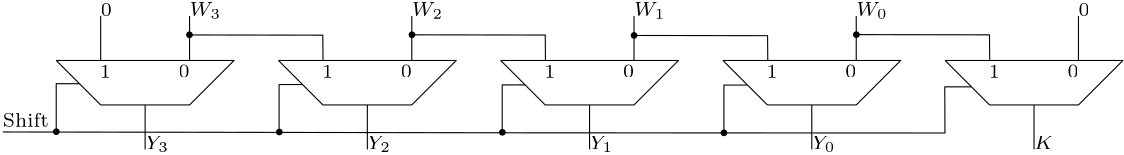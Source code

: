 <?xml version="1.0"?>
<!DOCTYPE ipe SYSTEM "ipe.dtd">
<ipe version="70218" creator="Ipe 7.2.28">
<info created="D:20241202211803" modified="D:20241202212221"/>
<ipestyle name="basic">
<symbol name="arrow/arc(spx)">
<path stroke="sym-stroke" fill="sym-stroke" pen="sym-pen">
0 0 m
-1 0.333 l
-1 -0.333 l
h
</path>
</symbol>
<symbol name="arrow/farc(spx)">
<path stroke="sym-stroke" fill="white" pen="sym-pen">
0 0 m
-1 0.333 l
-1 -0.333 l
h
</path>
</symbol>
<symbol name="arrow/ptarc(spx)">
<path stroke="sym-stroke" fill="sym-stroke" pen="sym-pen">
0 0 m
-1 0.333 l
-0.8 0 l
-1 -0.333 l
h
</path>
</symbol>
<symbol name="arrow/fptarc(spx)">
<path stroke="sym-stroke" fill="white" pen="sym-pen">
0 0 m
-1 0.333 l
-0.8 0 l
-1 -0.333 l
h
</path>
</symbol>
<symbol name="mark/circle(sx)" transformations="translations">
<path fill="sym-stroke">
0.6 0 0 0.6 0 0 e
0.4 0 0 0.4 0 0 e
</path>
</symbol>
<symbol name="mark/disk(sx)" transformations="translations">
<path fill="sym-stroke">
0.6 0 0 0.6 0 0 e
</path>
</symbol>
<symbol name="mark/fdisk(sfx)" transformations="translations">
<group>
<path fill="sym-fill">
0.5 0 0 0.5 0 0 e
</path>
<path fill="sym-stroke" fillrule="eofill">
0.6 0 0 0.6 0 0 e
0.4 0 0 0.4 0 0 e
</path>
</group>
</symbol>
<symbol name="mark/box(sx)" transformations="translations">
<path fill="sym-stroke" fillrule="eofill">
-0.6 -0.6 m
0.6 -0.6 l
0.6 0.6 l
-0.6 0.6 l
h
-0.4 -0.4 m
0.4 -0.4 l
0.4 0.4 l
-0.4 0.4 l
h
</path>
</symbol>
<symbol name="mark/square(sx)" transformations="translations">
<path fill="sym-stroke">
-0.6 -0.6 m
0.6 -0.6 l
0.6 0.6 l
-0.6 0.6 l
h
</path>
</symbol>
<symbol name="mark/fsquare(sfx)" transformations="translations">
<group>
<path fill="sym-fill">
-0.5 -0.5 m
0.5 -0.5 l
0.5 0.5 l
-0.5 0.5 l
h
</path>
<path fill="sym-stroke" fillrule="eofill">
-0.6 -0.6 m
0.6 -0.6 l
0.6 0.6 l
-0.6 0.6 l
h
-0.4 -0.4 m
0.4 -0.4 l
0.4 0.4 l
-0.4 0.4 l
h
</path>
</group>
</symbol>
<symbol name="mark/cross(sx)" transformations="translations">
<group>
<path fill="sym-stroke">
-0.43 -0.57 m
0.57 0.43 l
0.43 0.57 l
-0.57 -0.43 l
h
</path>
<path fill="sym-stroke">
-0.43 0.57 m
0.57 -0.43 l
0.43 -0.57 l
-0.57 0.43 l
h
</path>
</group>
</symbol>
<symbol name="arrow/fnormal(spx)">
<path stroke="sym-stroke" fill="white" pen="sym-pen">
0 0 m
-1 0.333 l
-1 -0.333 l
h
</path>
</symbol>
<symbol name="arrow/pointed(spx)">
<path stroke="sym-stroke" fill="sym-stroke" pen="sym-pen">
0 0 m
-1 0.333 l
-0.8 0 l
-1 -0.333 l
h
</path>
</symbol>
<symbol name="arrow/fpointed(spx)">
<path stroke="sym-stroke" fill="white" pen="sym-pen">
0 0 m
-1 0.333 l
-0.8 0 l
-1 -0.333 l
h
</path>
</symbol>
<symbol name="arrow/linear(spx)">
<path stroke="sym-stroke" pen="sym-pen">
-1 0.333 m
0 0 l
-1 -0.333 l
</path>
</symbol>
<symbol name="arrow/fdouble(spx)">
<path stroke="sym-stroke" fill="white" pen="sym-pen">
0 0 m
-1 0.333 l
-1 -0.333 l
h
-1 0 m
-2 0.333 l
-2 -0.333 l
h
</path>
</symbol>
<symbol name="arrow/double(spx)">
<path stroke="sym-stroke" fill="sym-stroke" pen="sym-pen">
0 0 m
-1 0.333 l
-1 -0.333 l
h
-1 0 m
-2 0.333 l
-2 -0.333 l
h
</path>
</symbol>
<symbol name="arrow/mid-normal(spx)">
<path stroke="sym-stroke" fill="sym-stroke" pen="sym-pen">
0.5 0 m
-0.5 0.333 l
-0.5 -0.333 l
h
</path>
</symbol>
<symbol name="arrow/mid-fnormal(spx)">
<path stroke="sym-stroke" fill="white" pen="sym-pen">
0.5 0 m
-0.5 0.333 l
-0.5 -0.333 l
h
</path>
</symbol>
<symbol name="arrow/mid-pointed(spx)">
<path stroke="sym-stroke" fill="sym-stroke" pen="sym-pen">
0.5 0 m
-0.5 0.333 l
-0.3 0 l
-0.5 -0.333 l
h
</path>
</symbol>
<symbol name="arrow/mid-fpointed(spx)">
<path stroke="sym-stroke" fill="white" pen="sym-pen">
0.5 0 m
-0.5 0.333 l
-0.3 0 l
-0.5 -0.333 l
h
</path>
</symbol>
<symbol name="arrow/mid-double(spx)">
<path stroke="sym-stroke" fill="sym-stroke" pen="sym-pen">
1 0 m
0 0.333 l
0 -0.333 l
h
0 0 m
-1 0.333 l
-1 -0.333 l
h
</path>
</symbol>
<symbol name="arrow/mid-fdouble(spx)">
<path stroke="sym-stroke" fill="white" pen="sym-pen">
1 0 m
0 0.333 l
0 -0.333 l
h
0 0 m
-1 0.333 l
-1 -0.333 l
h
</path>
</symbol>
<anglesize name="22.5 deg" value="22.5"/>
<anglesize name="30 deg" value="30"/>
<anglesize name="45 deg" value="45"/>
<anglesize name="60 deg" value="60"/>
<anglesize name="90 deg" value="90"/>
<arrowsize name="large" value="10"/>
<arrowsize name="small" value="5"/>
<arrowsize name="tiny" value="3"/>
<color name="blue" value="0 0 1"/>
<color name="brown" value="0.647 0.165 0.165"/>
<color name="darkblue" value="0 0 0.545"/>
<color name="darkcyan" value="0 0.545 0.545"/>
<color name="darkgray" value="0.663"/>
<color name="darkgreen" value="0 0.392 0"/>
<color name="darkmagenta" value="0.545 0 0.545"/>
<color name="darkorange" value="1 0.549 0"/>
<color name="darkred" value="0.545 0 0"/>
<color name="gold" value="1 0.843 0"/>
<color name="gray" value="0.745"/>
<color name="green" value="0 1 0"/>
<color name="lightblue" value="0.678 0.847 0.902"/>
<color name="lightcyan" value="0.878 1 1"/>
<color name="lightgray" value="0.827"/>
<color name="lightgreen" value="0.565 0.933 0.565"/>
<color name="lightyellow" value="1 1 0.878"/>
<color name="navy" value="0 0 0.502"/>
<color name="orange" value="1 0.647 0"/>
<color name="pink" value="1 0.753 0.796"/>
<color name="purple" value="0.627 0.125 0.941"/>
<color name="red" value="1 0 0"/>
<color name="seagreen" value="0.18 0.545 0.341"/>
<color name="turquoise" value="0.251 0.878 0.816"/>
<color name="violet" value="0.933 0.51 0.933"/>
<color name="yellow" value="1 1 0"/>
<dashstyle name="dash dot dotted" value="[4 2 1 2 1 2] 0"/>
<dashstyle name="dash dotted" value="[4 2 1 2] 0"/>
<dashstyle name="dashed" value="[4] 0"/>
<dashstyle name="dotted" value="[1 3] 0"/>
<gridsize name="10 pts (~3.5 mm)" value="10"/>
<gridsize name="14 pts (~5 mm)" value="14"/>
<gridsize name="16 pts (~6 mm)" value="16"/>
<gridsize name="20 pts (~7 mm)" value="20"/>
<gridsize name="28 pts (~10 mm)" value="28"/>
<gridsize name="32 pts (~12 mm)" value="32"/>
<gridsize name="4 pts" value="4"/>
<gridsize name="56 pts (~20 mm)" value="56"/>
<gridsize name="8 pts (~3 mm)" value="8"/>
<opacity name="10%" value="0.1"/>
<opacity name="30%" value="0.3"/>
<opacity name="50%" value="0.5"/>
<opacity name="75%" value="0.75"/>
<pen name="fat" value="1.2"/>
<pen name="heavier" value="0.8"/>
<pen name="ultrafat" value="2"/>
<symbolsize name="large" value="5"/>
<symbolsize name="small" value="2"/>
<symbolsize name="tiny" value="1.1"/>
<textsize name="Huge" value="\Huge"/>
<textsize name="LARGE" value="\LARGE"/>
<textsize name="Large" value="\Large"/>
<textsize name="footnote" value="\footnotesize"/>
<textsize name="huge" value="\huge"/>
<textsize name="large" value="\large"/>
<textsize name="script" value="\scriptsize"/>
<textsize name="small" value="\small"/>
<textsize name="tiny" value="\tiny"/>
<textstyle name="center" begin="\begin{center}" end="\end{center}"/>
<textstyle name="item" begin="\begin{itemize}\item{}" end="\end{itemize}"/>
<textstyle name="itemize" begin="\begin{itemize}" end="\end{itemize}"/>
<tiling name="falling" angle="-60" step="4" width="1"/>
<tiling name="rising" angle="30" step="4" width="1"/>
</ipestyle>
<page>
<layer name="alpha"/>
<view layers="alpha" active="alpha"/>
<path layer="alpha" matrix="1 0 0 1 -80 0" stroke="black">
128 640 m
192 640 l
176 624 l
144 624 l
128 640 l
</path>
<text matrix="1 0 0 1 -79.4695 -1.6674" transformations="translations" pos="143.147 635.47" stroke="black" type="label" width="3.971" height="4.494" depth="0" valign="baseline" size="script">1</text>
<text matrix="1 0 0 1 -51.1237 -1.59131" transformations="translations" pos="143.147 635.47" stroke="black" type="label" width="3.971" height="4.494" depth="0" valign="baseline" size="script">0</text>
<path matrix="1 0 0 1 -80 0" stroke="black">
144 640 m
144 656 l
</path>
<path matrix="1 0 0 1 -80 0" stroke="black">
176 640 m
176 656 l
</path>
<path matrix="1 0 0 1 -80 0" stroke="black">
160 624 m
160 608 l
</path>
<path stroke="black">
128 640 m
192 640 l
176 624 l
144 624 l
128 640 l
</path>
<text matrix="1 0 0 1 0.530535 -1.6674" transformations="translations" pos="143.147 635.47" stroke="black" type="label" width="3.971" height="4.494" depth="0" valign="baseline" size="script">1</text>
<text matrix="1 0 0 1 28.8763 -1.59131" transformations="translations" pos="143.147 635.47" stroke="black" type="label" width="3.971" height="4.494" depth="0" valign="baseline" size="script">0</text>
<path stroke="black">
176 640 m
176 656 l
</path>
<path stroke="black">
160 624 m
160 608 l
</path>
<path matrix="1 0 0 1 80 0" stroke="black">
128 640 m
192 640 l
176 624 l
144 624 l
128 640 l
</path>
<text matrix="1 0 0 1 80.5305 -1.6674" transformations="translations" pos="143.147 635.47" stroke="black" type="label" width="3.971" height="4.494" depth="0" valign="baseline" size="script">1</text>
<text matrix="1 0 0 1 108.876 -1.59131" transformations="translations" pos="143.147 635.47" stroke="black" type="label" width="3.971" height="4.494" depth="0" valign="baseline" size="script">0</text>
<path matrix="1 0 0 1 80 0" stroke="black">
176 640 m
176 656 l
</path>
<path matrix="1 0 0 1 80 0" stroke="black">
160 624 m
160 608 l
</path>
<path matrix="1 0 0 1 160 0" stroke="black">
128 640 m
192 640 l
176 624 l
144 624 l
128 640 l
</path>
<text matrix="1 0 0 1 160.531 -1.6674" transformations="translations" pos="143.147 635.47" stroke="black" type="label" width="3.971" height="4.494" depth="0" valign="baseline" size="script">1</text>
<text matrix="1 0 0 1 188.876 -1.59131" transformations="translations" pos="143.147 635.47" stroke="black" type="label" width="3.971" height="4.494" depth="0" valign="baseline" size="script">0</text>
<path matrix="1 0 0 1 160 0" stroke="black">
176 640 m
176 656 l
</path>
<path matrix="1 0 0 1 160 0" stroke="black">
160 624 m
160 608 l
</path>
<path matrix="1 0 0 1 240 0" stroke="black">
128 640 m
192 640 l
176 624 l
144 624 l
128 640 l
</path>
<text matrix="1 0 0 1 240.531 -1.6674" transformations="translations" pos="143.147 635.47" stroke="black" type="label" width="3.971" height="4.494" depth="0" valign="baseline" size="script">1</text>
<text matrix="1 0 0 1 268.876 -1.59131" transformations="translations" pos="143.147 635.47" stroke="black" type="label" width="3.971" height="4.494" depth="0" valign="baseline" size="script">0</text>
<path matrix="1 0 0 1 240 0" stroke="black">
176 640 m
176 656 l
</path>
<path matrix="1 0 0 1 240 0" stroke="black">
160 624 m
160 608 l
</path>
<text transformations="translations" pos="64 656" stroke="black" type="label" width="3.971" height="4.494" depth="0" valign="baseline" size="script">0</text>
<text transformations="translations" pos="96 656" stroke="black" type="label" width="11.381" height="4.772" depth="0.99" valign="baseline" size="script">$W_3$</text>
<text transformations="translations" pos="176 656" stroke="black" type="label" width="11.381" height="4.772" depth="0.99" valign="baseline" size="script">$W_2$</text>
<text matrix="1 0 0 1 80 0" transformations="translations" pos="176 656" stroke="black" type="label" width="11.381" height="4.772" depth="0.99" valign="baseline" size="script" style="math">W_1</text>
<text matrix="1 0 0 1 160 0" transformations="translations" pos="176 656" stroke="black" type="label" width="11.381" height="4.772" depth="0.99" valign="baseline" size="script" style="math">W_0</text>
<text transformations="translations" pos="416 656" stroke="black" type="label" width="3.971" height="4.494" depth="0" valign="baseline" size="script">0</text>
<path stroke="black">
384.04 640.213 m
383.964 649.232 l
335.913 649.308 l
</path>
<path matrix="1 0 0 1 -79.8831 -0.303306" stroke="black">
384.04 640.213 m
383.964 649.232 l
335.913 649.308 l
</path>
<path matrix="1 0 0 1 -159.918 -0.0759337" stroke="black">
384.04 640.213 m
383.964 649.232 l
335.913 649.308 l
</path>
<path matrix="1 0 0 1 -240 -0.119666" stroke="black">
384.04 640.213 m
383.964 649.232 l
335.913 649.308 l
</path>
<use name="mark/disk(sx)" pos="95.9629 649.239" size="small" stroke="black"/>
<use name="mark/disk(sx)" pos="176.076 649.25" size="small" stroke="black"/>
<use name="mark/disk(sx)" pos="256.021 649.019" size="small" stroke="black"/>
<use name="mark/disk(sx)" pos="336.03 649.291" size="small" stroke="black"/>
<path stroke="black">
56.265 631.635 m
47.9957 631.635 l
47.9957 614.568 l
</path>
<path matrix="1 0 0 1 80.2345 -0.297776" stroke="black">
56.265 631.635 m
47.9957 631.635 l
47.9957 614.568 l
</path>
<path matrix="1 0 0 1 160.554 -0.420857" stroke="black">
56.265 631.635 m
47.9957 631.635 l
47.9957 614.568 l
</path>
<use name="mark/disk(sx)" pos="48.0111 614.362" size="small" stroke="black"/>
<use name="mark/disk(sx)" pos="128.306 614.249" size="small" stroke="black"/>
<use name="mark/disk(sx)" pos="208.607 614.136" size="small" stroke="black"/>
<text transformations="translations" pos="80 608" stroke="black" type="label" width="8.571" height="4.772" depth="0.99" valign="baseline" size="script">$Y_3$</text>
<text matrix="1 0 0 1 80 0" transformations="translations" pos="80 608" stroke="black" type="label" width="8.571" height="4.772" depth="0.99" valign="baseline" size="script" style="math">Y_2</text>
<text matrix="1 0 0 1 160 0" transformations="translations" pos="80 608" stroke="black" type="label" width="8.571" height="4.772" depth="0.99" valign="baseline" size="script" style="math">Y_1</text>
<text matrix="1 0 0 1 240 0" transformations="translations" pos="80 608" stroke="black" type="label" width="8.571" height="4.772" depth="0.99" valign="baseline" size="script" style="math">Y_0</text>
<text matrix="1 0 0 1 320 0" transformations="translations" pos="80 608" stroke="black" type="label" width="7.183" height="4.765" depth="0" valign="baseline" size="script" style="math">K</text>
<text matrix="1 0 0 1 -3.24573 -7.87088" transformations="translations" pos="32 624" stroke="black" type="label" width="16.639" height="4.843" depth="0" valign="baseline" size="script">Shift</text>
<path stroke="black">
28.7678 614.26 m
55.9308 614.223 l
213.589 613.961 l
367.938 613.891 l
367.875 630.505 l
377.306 630.505 l
</path>
<path matrix="1 0 0 1 240.369 -0.489746" stroke="black">
56.265 631.635 m
47.9957 631.635 l
47.9957 614.568 l
</path>
<use name="mark/disk(sx)" pos="288.371 613.951" size="small" stroke="black"/>
</page>
</ipe>

